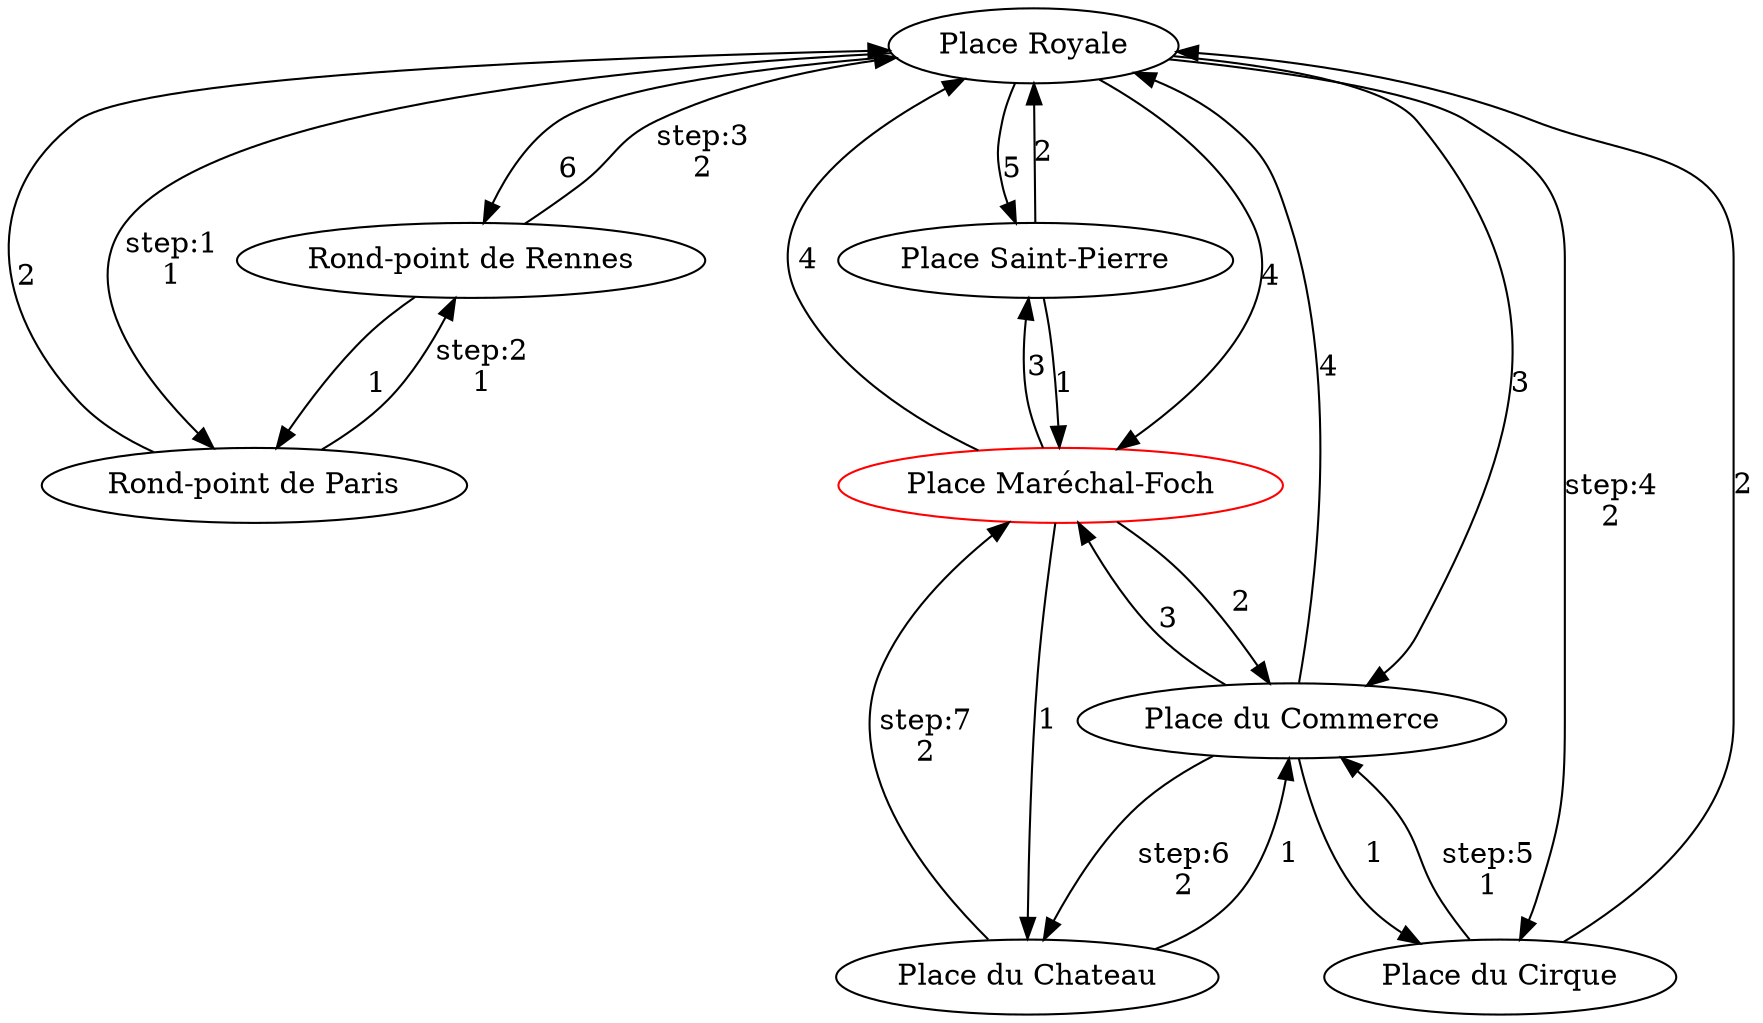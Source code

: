 digraph {
	Place_Royale [label="Place Royale"];
	Rond_point_de_Rennes [label="Rond-point de Rennes"];
	Rond_point_de_Paris [label="Rond-point de Paris"];
	Place_Saint_Pierre [label="Place Saint-Pierre"];
	Place_Marechal_Foch [label="Place Maréchal-Foch",color="red"];
	Place_du_Chateau [label="Place du Chateau"];
	Place_du_Commerce [label="Place du Commerce"];
	Place_du_Cirque [label="Place du Cirque"];

	Place_Royale -> Rond_point_de_Rennes [label="
6"];
	Rond_point_de_Rennes -> Rond_point_de_Paris [label="
1"];
	Rond_point_de_Paris -> Place_Royale [label="
2"];
	Place_Royale -> Place_Saint_Pierre [label="
5"];
	Place_Saint_Pierre -> Place_Marechal_Foch [label="
1"];
	Place_Royale -> Place_Marechal_Foch [label="
4"];
	Place_Royale -> Place_du_Commerce [label="
3"];
	Place_Royale -> Place_du_Cirque [label="
step:4
2"];
	Place_du_Cirque -> Place_du_Commerce [label="
step:5
1"];
	Place_du_Commerce -> Place_Marechal_Foch [label="
3"];
	Place_du_Commerce -> Place_du_Chateau [label="
step:6
2"];
	Place_du_Chateau -> Place_Marechal_Foch [label="
step:7
2"];
	Rond_point_de_Rennes -> Place_Royale [label="step:3
2"];
	Rond_point_de_Paris -> Rond_point_de_Rennes [label="step:2
1"];
	Place_Royale -> Rond_point_de_Paris [label="step:1
1"];
	Place_Saint_Pierre -> Place_Royale [label="2"];
	Place_Marechal_Foch -> Place_Saint_Pierre [label="3"];
	Place_Marechal_Foch -> Place_Royale [label="4"];
	Place_du_Commerce -> Place_Royale [label="4"];
	Place_du_Cirque -> Place_Royale [label="2"];
	Place_du_Commerce -> Place_du_Cirque [label="1"];
	Place_Marechal_Foch -> Place_du_Commerce [label="2"];
	Place_du_Chateau -> Place_du_Commerce [label="1"];
	Place_Marechal_Foch -> Place_du_Chateau [label="1"];
}
